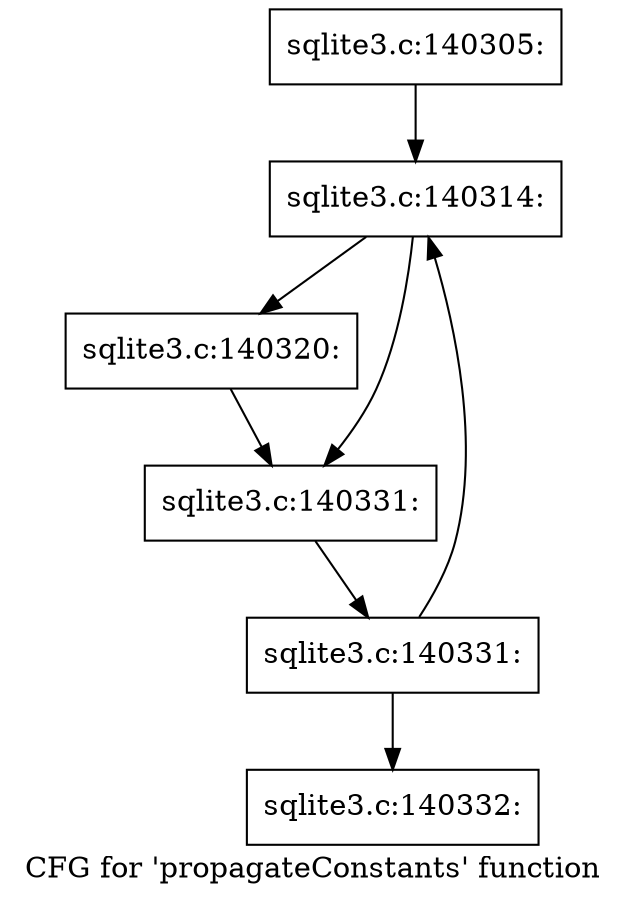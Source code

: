 digraph "CFG for 'propagateConstants' function" {
	label="CFG for 'propagateConstants' function";

	Node0x55c0f9489ff0 [shape=record,label="{sqlite3.c:140305:}"];
	Node0x55c0f9489ff0 -> Node0x55c0f948ce00;
	Node0x55c0f948ce00 [shape=record,label="{sqlite3.c:140314:}"];
	Node0x55c0f948ce00 -> Node0x55c0f64474f0;
	Node0x55c0f948ce00 -> Node0x55c0f948dec0;
	Node0x55c0f64474f0 [shape=record,label="{sqlite3.c:140320:}"];
	Node0x55c0f64474f0 -> Node0x55c0f948dec0;
	Node0x55c0f948dec0 [shape=record,label="{sqlite3.c:140331:}"];
	Node0x55c0f948dec0 -> Node0x55c0f948cdb0;
	Node0x55c0f948cdb0 [shape=record,label="{sqlite3.c:140331:}"];
	Node0x55c0f948cdb0 -> Node0x55c0f948ce00;
	Node0x55c0f948cdb0 -> Node0x55c0f948cd60;
	Node0x55c0f948cd60 [shape=record,label="{sqlite3.c:140332:}"];
}
